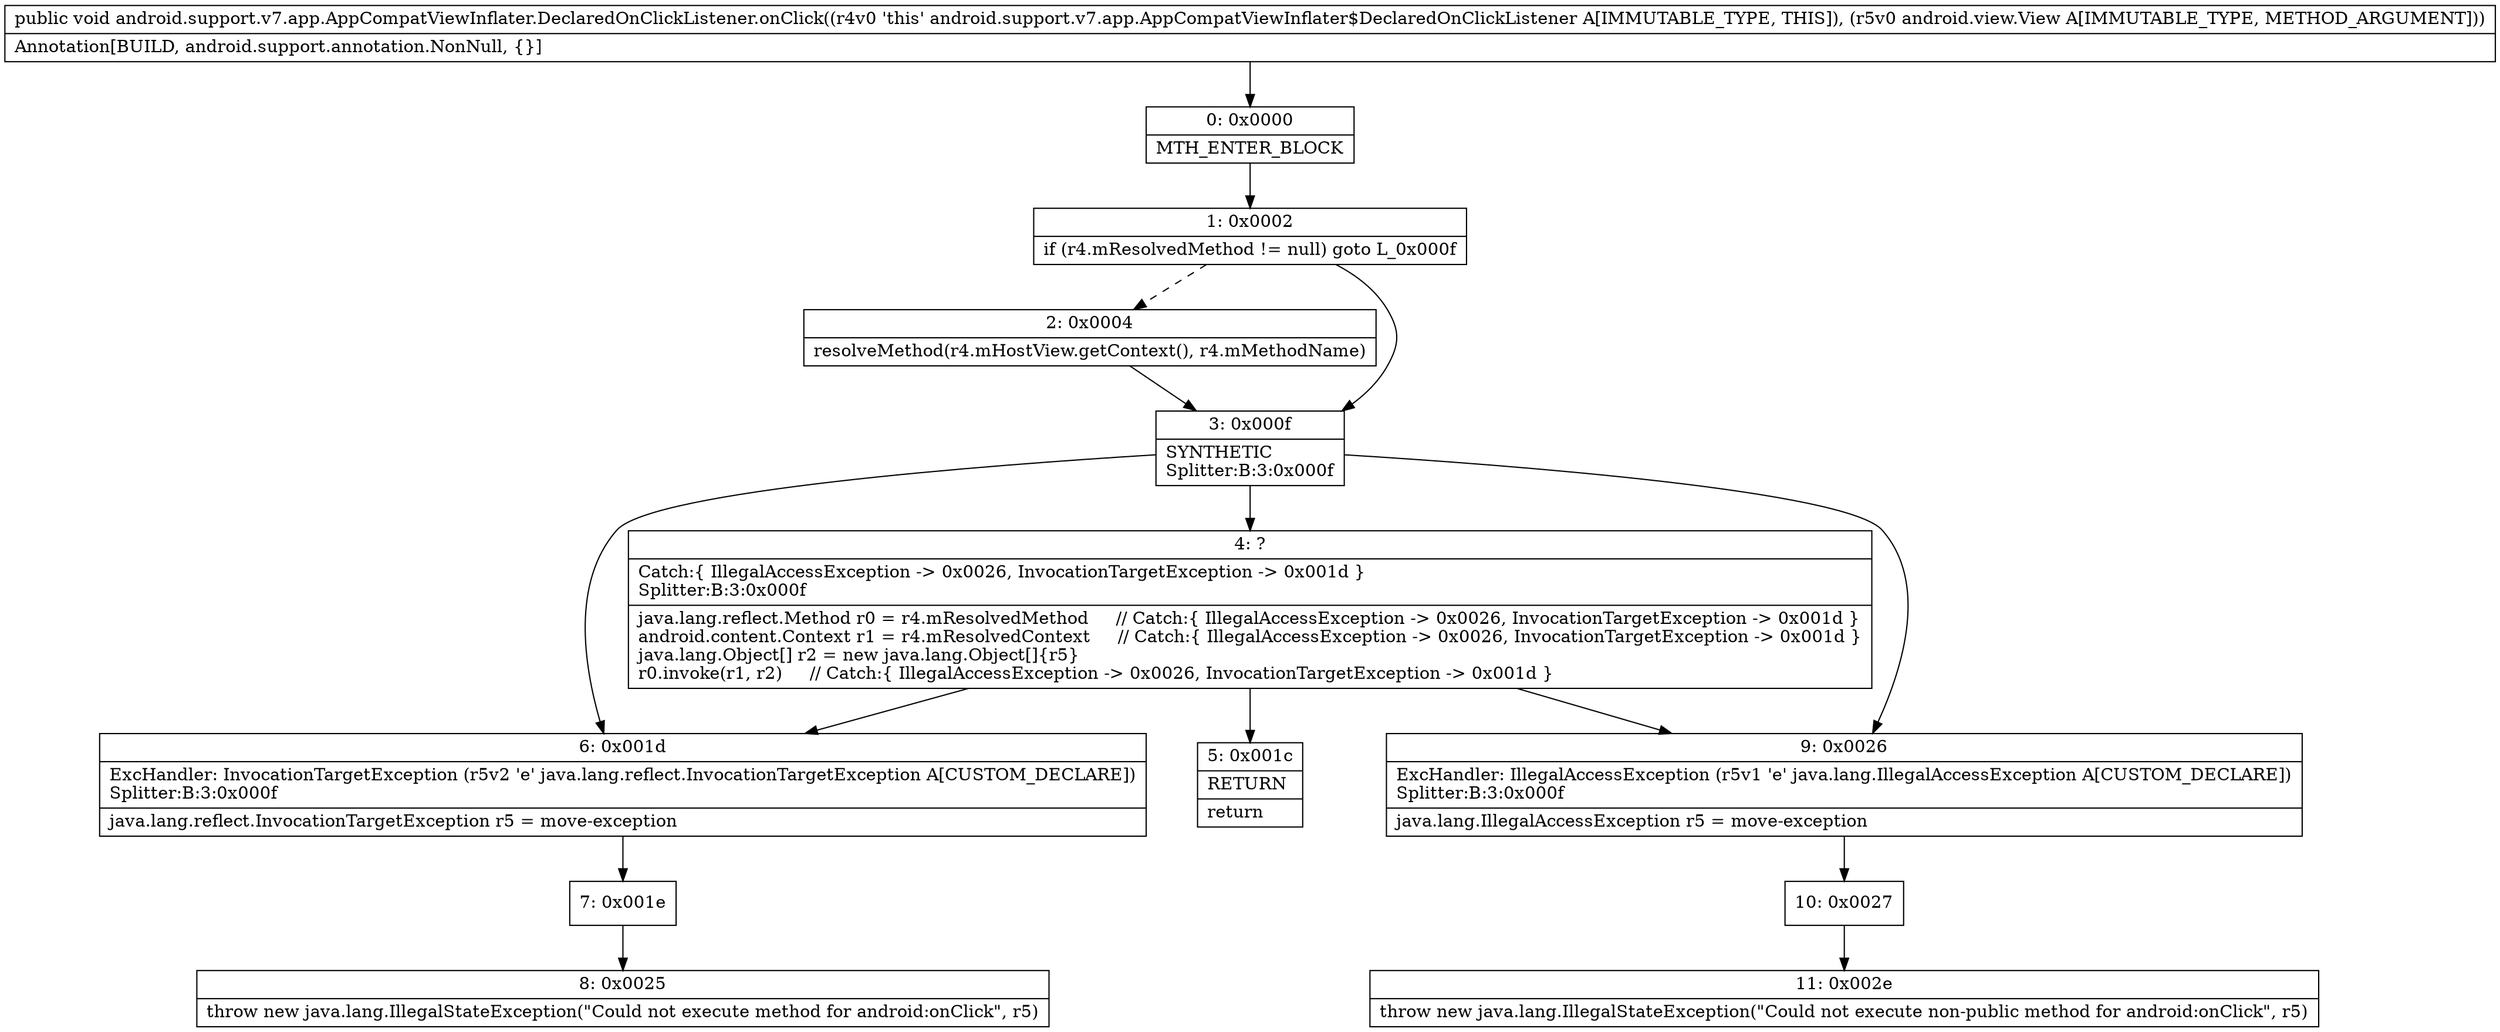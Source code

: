 digraph "CFG forandroid.support.v7.app.AppCompatViewInflater.DeclaredOnClickListener.onClick(Landroid\/view\/View;)V" {
Node_0 [shape=record,label="{0\:\ 0x0000|MTH_ENTER_BLOCK\l}"];
Node_1 [shape=record,label="{1\:\ 0x0002|if (r4.mResolvedMethod != null) goto L_0x000f\l}"];
Node_2 [shape=record,label="{2\:\ 0x0004|resolveMethod(r4.mHostView.getContext(), r4.mMethodName)\l}"];
Node_3 [shape=record,label="{3\:\ 0x000f|SYNTHETIC\lSplitter:B:3:0x000f\l}"];
Node_4 [shape=record,label="{4\:\ ?|Catch:\{ IllegalAccessException \-\> 0x0026, InvocationTargetException \-\> 0x001d \}\lSplitter:B:3:0x000f\l|java.lang.reflect.Method r0 = r4.mResolvedMethod     \/\/ Catch:\{ IllegalAccessException \-\> 0x0026, InvocationTargetException \-\> 0x001d \}\landroid.content.Context r1 = r4.mResolvedContext     \/\/ Catch:\{ IllegalAccessException \-\> 0x0026, InvocationTargetException \-\> 0x001d \}\ljava.lang.Object[] r2 = new java.lang.Object[]\{r5\}\lr0.invoke(r1, r2)     \/\/ Catch:\{ IllegalAccessException \-\> 0x0026, InvocationTargetException \-\> 0x001d \}\l}"];
Node_5 [shape=record,label="{5\:\ 0x001c|RETURN\l|return\l}"];
Node_6 [shape=record,label="{6\:\ 0x001d|ExcHandler: InvocationTargetException (r5v2 'e' java.lang.reflect.InvocationTargetException A[CUSTOM_DECLARE])\lSplitter:B:3:0x000f\l|java.lang.reflect.InvocationTargetException r5 = move\-exception\l}"];
Node_7 [shape=record,label="{7\:\ 0x001e}"];
Node_8 [shape=record,label="{8\:\ 0x0025|throw new java.lang.IllegalStateException(\"Could not execute method for android:onClick\", r5)\l}"];
Node_9 [shape=record,label="{9\:\ 0x0026|ExcHandler: IllegalAccessException (r5v1 'e' java.lang.IllegalAccessException A[CUSTOM_DECLARE])\lSplitter:B:3:0x000f\l|java.lang.IllegalAccessException r5 = move\-exception\l}"];
Node_10 [shape=record,label="{10\:\ 0x0027}"];
Node_11 [shape=record,label="{11\:\ 0x002e|throw new java.lang.IllegalStateException(\"Could not execute non\-public method for android:onClick\", r5)\l}"];
MethodNode[shape=record,label="{public void android.support.v7.app.AppCompatViewInflater.DeclaredOnClickListener.onClick((r4v0 'this' android.support.v7.app.AppCompatViewInflater$DeclaredOnClickListener A[IMMUTABLE_TYPE, THIS]), (r5v0 android.view.View A[IMMUTABLE_TYPE, METHOD_ARGUMENT]))  | Annotation[BUILD, android.support.annotation.NonNull, \{\}]\l}"];
MethodNode -> Node_0;
Node_0 -> Node_1;
Node_1 -> Node_2[style=dashed];
Node_1 -> Node_3;
Node_2 -> Node_3;
Node_3 -> Node_4;
Node_3 -> Node_9;
Node_3 -> Node_6;
Node_4 -> Node_5;
Node_4 -> Node_9;
Node_4 -> Node_6;
Node_6 -> Node_7;
Node_7 -> Node_8;
Node_9 -> Node_10;
Node_10 -> Node_11;
}


